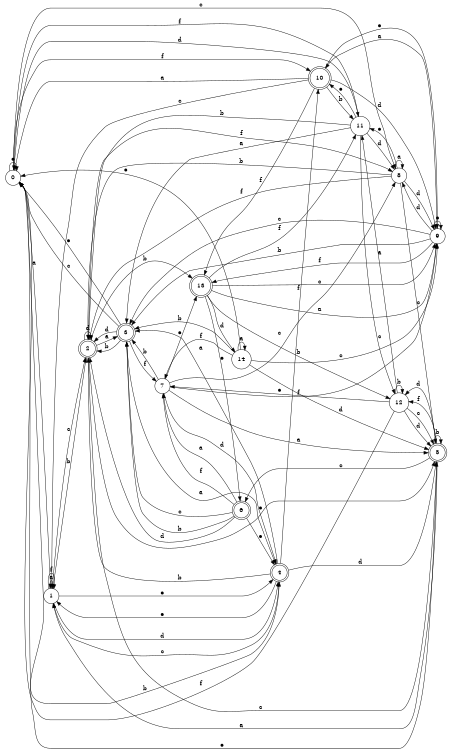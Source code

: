 digraph n12_10 {
__start0 [label="" shape="none"];

rankdir=LR;
size="8,5";

s0 [style="filled", color="black", fillcolor="white" shape="circle", label="0"];
s1 [style="filled", color="black", fillcolor="white" shape="circle", label="1"];
s2 [style="rounded,filled", color="black", fillcolor="white" shape="doublecircle", label="2"];
s3 [style="rounded,filled", color="black", fillcolor="white" shape="doublecircle", label="3"];
s4 [style="rounded,filled", color="black", fillcolor="white" shape="doublecircle", label="4"];
s5 [style="rounded,filled", color="black", fillcolor="white" shape="doublecircle", label="5"];
s6 [style="rounded,filled", color="black", fillcolor="white" shape="doublecircle", label="6"];
s7 [style="filled", color="black", fillcolor="white" shape="circle", label="7"];
s8 [style="filled", color="black", fillcolor="white" shape="circle", label="8"];
s9 [style="filled", color="black", fillcolor="white" shape="circle", label="9"];
s10 [style="rounded,filled", color="black", fillcolor="white" shape="doublecircle", label="10"];
s11 [style="filled", color="black", fillcolor="white" shape="circle", label="11"];
s12 [style="filled", color="black", fillcolor="white" shape="circle", label="12"];
s13 [style="rounded,filled", color="black", fillcolor="white" shape="doublecircle", label="13"];
s14 [style="filled", color="black", fillcolor="white" shape="circle", label="14"];
s0 -> s1 [label="a"];
s0 -> s4 [label="b"];
s0 -> s8 [label="c"];
s0 -> s11 [label="d"];
s0 -> s0 [label="e"];
s0 -> s10 [label="f"];
s1 -> s1 [label="a"];
s1 -> s2 [label="b"];
s1 -> s2 [label="c"];
s1 -> s4 [label="d"];
s1 -> s4 [label="e"];
s1 -> s1 [label="f"];
s2 -> s3 [label="a"];
s2 -> s13 [label="b"];
s2 -> s5 [label="c"];
s2 -> s2 [label="d"];
s2 -> s5 [label="e"];
s2 -> s8 [label="f"];
s3 -> s4 [label="a"];
s3 -> s2 [label="b"];
s3 -> s0 [label="c"];
s3 -> s2 [label="d"];
s3 -> s0 [label="e"];
s3 -> s7 [label="f"];
s4 -> s3 [label="a"];
s4 -> s2 [label="b"];
s4 -> s1 [label="c"];
s4 -> s5 [label="d"];
s4 -> s1 [label="e"];
s4 -> s10 [label="f"];
s5 -> s1 [label="a"];
s5 -> s5 [label="b"];
s5 -> s6 [label="c"];
s5 -> s12 [label="d"];
s5 -> s0 [label="e"];
s5 -> s12 [label="f"];
s6 -> s7 [label="a"];
s6 -> s3 [label="b"];
s6 -> s3 [label="c"];
s6 -> s2 [label="d"];
s6 -> s4 [label="e"];
s6 -> s7 [label="f"];
s7 -> s5 [label="a"];
s7 -> s3 [label="b"];
s7 -> s8 [label="c"];
s7 -> s4 [label="d"];
s7 -> s13 [label="e"];
s7 -> s9 [label="f"];
s8 -> s8 [label="a"];
s8 -> s2 [label="b"];
s8 -> s5 [label="c"];
s8 -> s9 [label="d"];
s8 -> s11 [label="e"];
s8 -> s2 [label="f"];
s9 -> s10 [label="a"];
s9 -> s3 [label="b"];
s9 -> s3 [label="c"];
s9 -> s8 [label="d"];
s9 -> s9 [label="e"];
s9 -> s13 [label="f"];
s10 -> s0 [label="a"];
s10 -> s11 [label="b"];
s10 -> s1 [label="c"];
s10 -> s9 [label="d"];
s10 -> s9 [label="e"];
s10 -> s13 [label="f"];
s11 -> s3 [label="a"];
s11 -> s2 [label="b"];
s11 -> s12 [label="c"];
s11 -> s8 [label="d"];
s11 -> s10 [label="e"];
s11 -> s0 [label="f"];
s12 -> s11 [label="a"];
s12 -> s12 [label="b"];
s12 -> s5 [label="c"];
s12 -> s5 [label="d"];
s12 -> s7 [label="e"];
s12 -> s0 [label="f"];
s13 -> s9 [label="a"];
s13 -> s12 [label="b"];
s13 -> s9 [label="c"];
s13 -> s14 [label="d"];
s13 -> s6 [label="e"];
s13 -> s11 [label="f"];
s14 -> s14 [label="a"];
s14 -> s3 [label="b"];
s14 -> s9 [label="c"];
s14 -> s5 [label="d"];
s14 -> s0 [label="e"];
s14 -> s7 [label="f"];

}